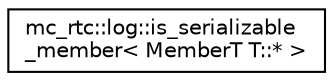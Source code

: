 digraph "Graphical Class Hierarchy"
{
 // INTERACTIVE_SVG=YES
  edge [fontname="Helvetica",fontsize="10",labelfontname="Helvetica",labelfontsize="10"];
  node [fontname="Helvetica",fontsize="10",shape=record];
  rankdir="LR";
  Node0 [label="mc_rtc::log::is_serializable\l_member\< MemberT T::* \>",height=0.2,width=0.4,color="black", fillcolor="white", style="filled",URL="$structmc__rtc_1_1log_1_1is__serializable__member_3_01MemberT_01T_1_1_5_01_4.html"];
}
